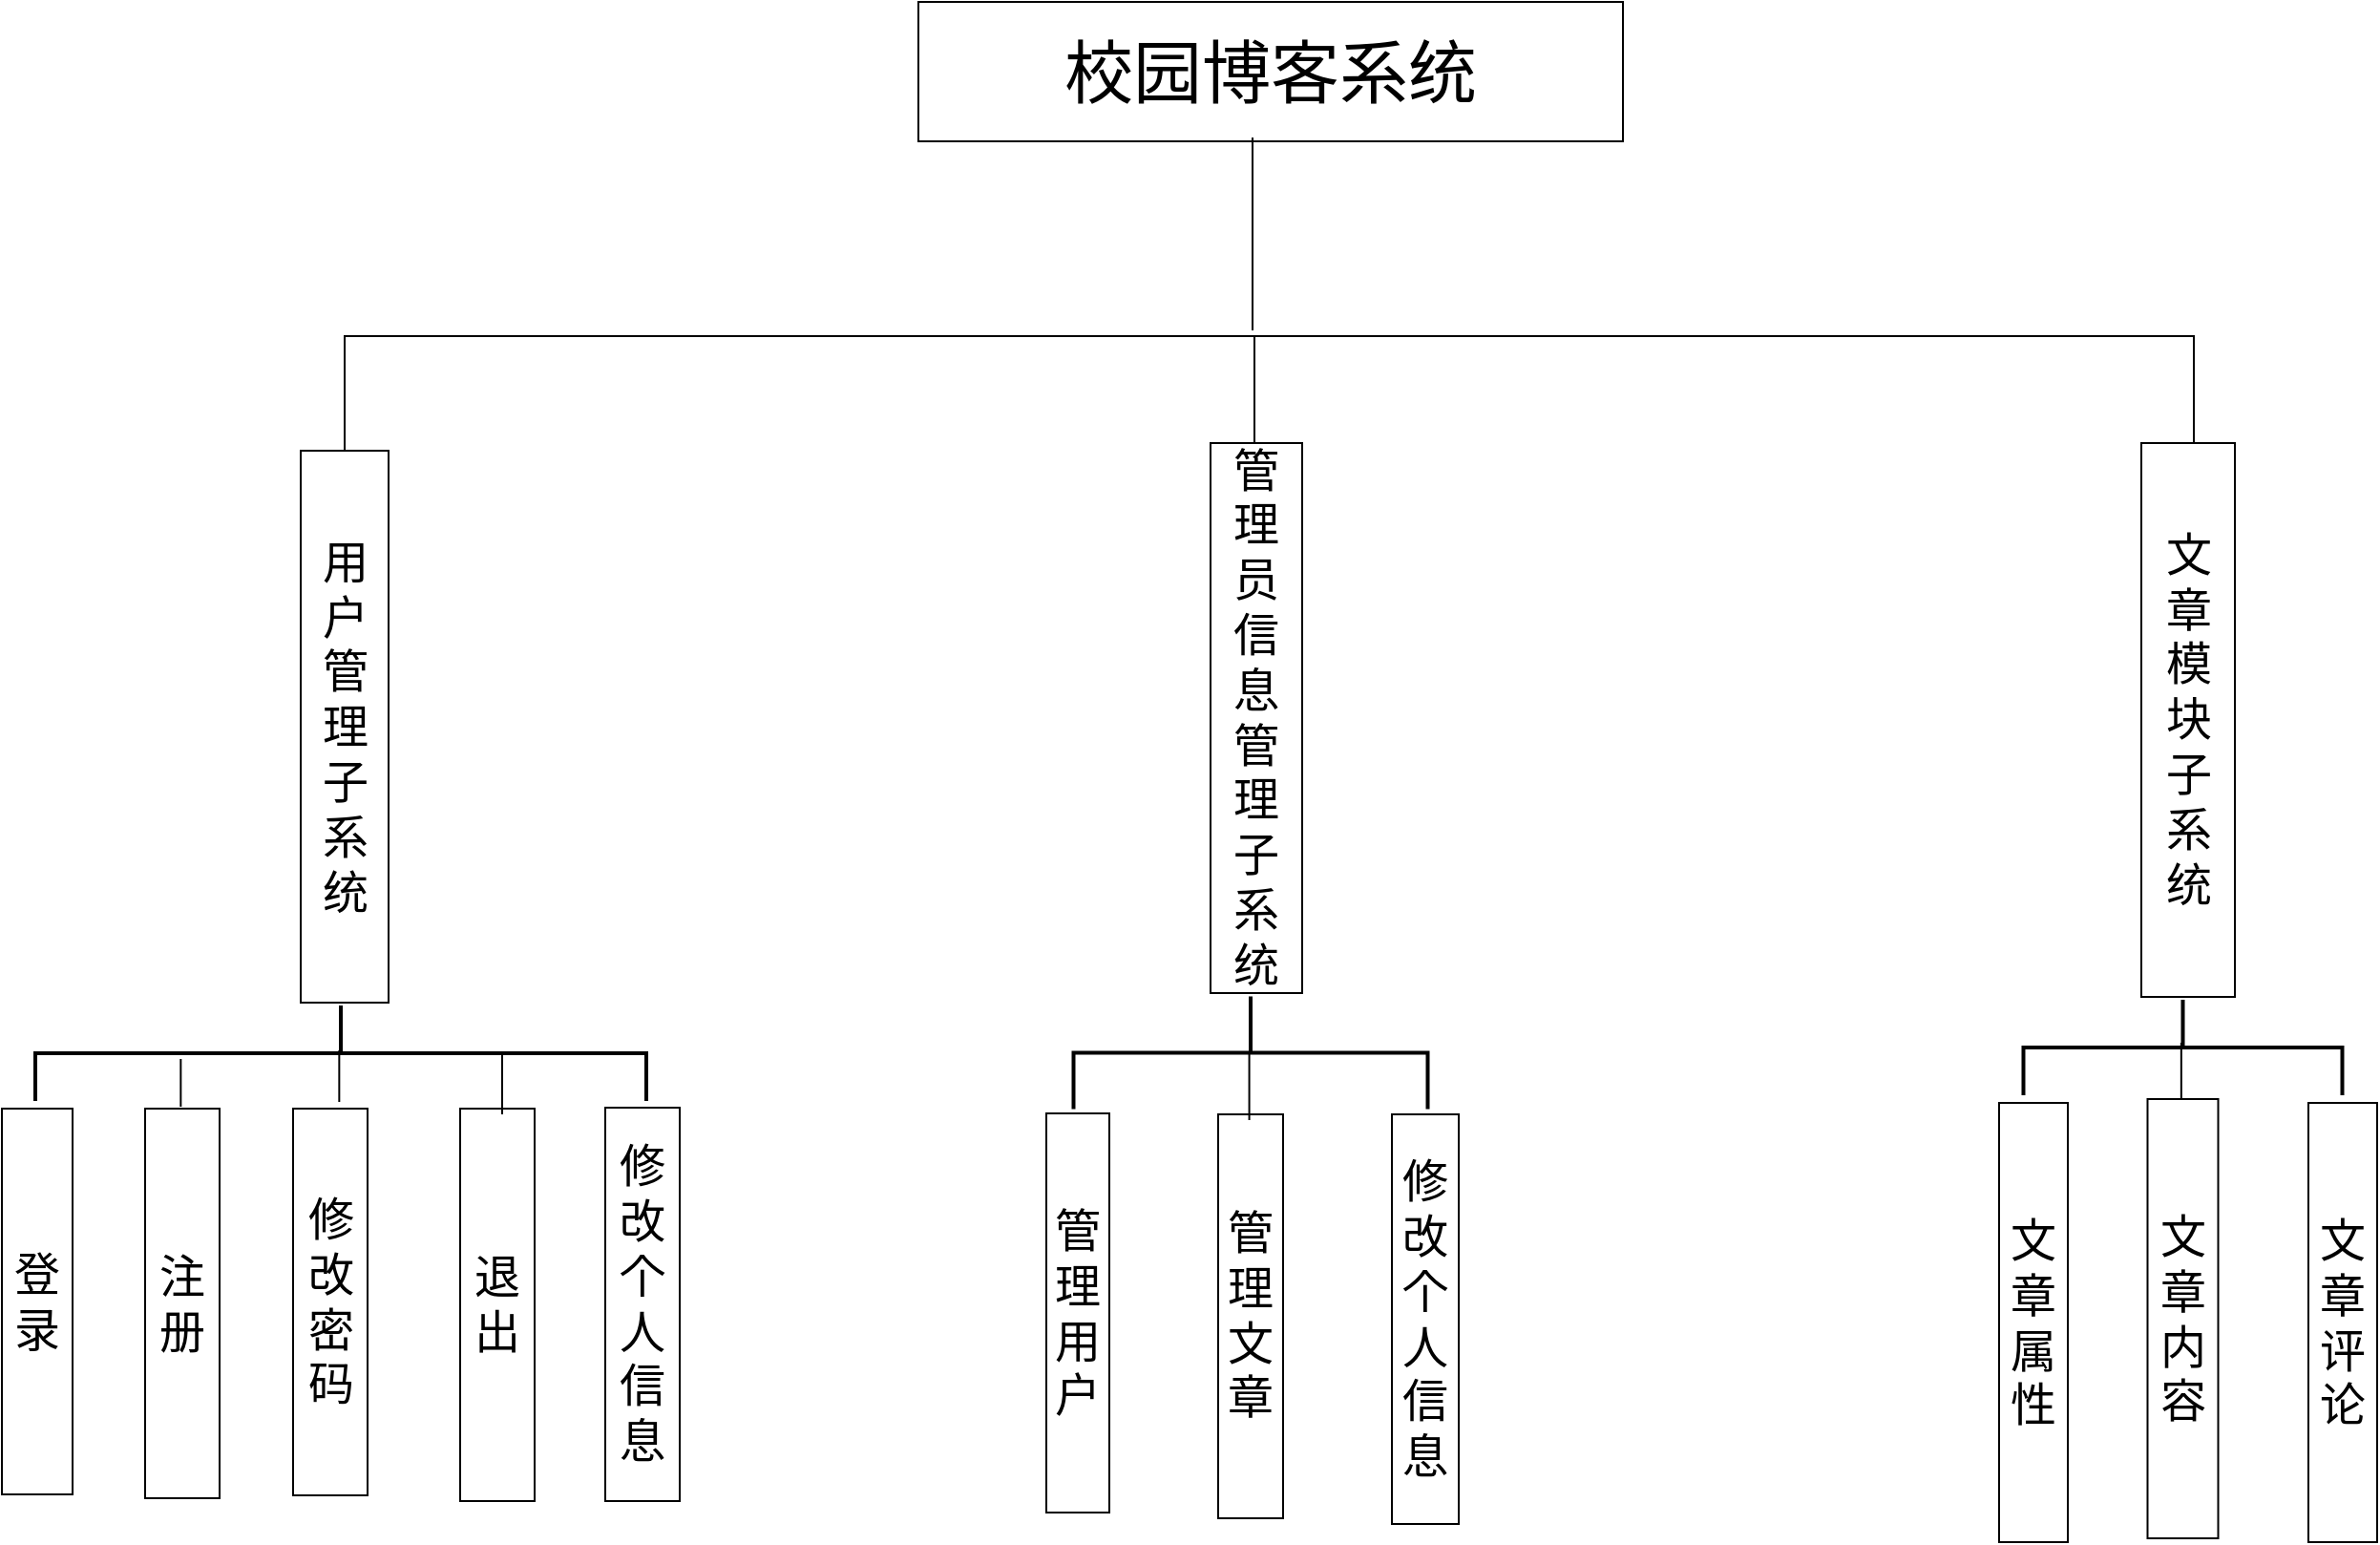 <mxfile version="15.2.7" type="device"><diagram name="Page-1" id="97916047-d0de-89f5-080d-49f4d83e522f"><mxGraphModel dx="1705" dy="1387" grid="0" gridSize="10" guides="1" tooltips="1" connect="1" arrows="1" fold="1" page="0" pageScale="1.5" pageWidth="3300" pageHeight="2339" background="none" math="0" shadow="0"><root><mxCell id="0"/><mxCell id="1" parent="0"/><mxCell id="74LWTpBd38tIOeMEVctL-55" value="&lt;font style=&quot;font-size: 36px&quot;&gt;校园博客系统&lt;/font&gt;" style="rounded=0;whiteSpace=wrap;html=1;" parent="1" vertex="1"><mxGeometry x="774" y="-131" width="369" height="73" as="geometry"/></mxCell><mxCell id="74LWTpBd38tIOeMEVctL-56" value="&lt;font style=&quot;font-size: 24px&quot;&gt;用户管理子系统&lt;/font&gt;" style="rounded=0;whiteSpace=wrap;html=1;" parent="1" vertex="1"><mxGeometry x="450.5" y="104" width="46" height="289" as="geometry"/></mxCell><mxCell id="74LWTpBd38tIOeMEVctL-59" value="&lt;font style=&quot;font-size: 24px&quot;&gt;管理员信息管理子系统&lt;/font&gt;" style="rounded=0;whiteSpace=wrap;html=1;fontSize=22;" parent="1" vertex="1"><mxGeometry x="927" y="100" width="48" height="288" as="geometry"/></mxCell><mxCell id="74LWTpBd38tIOeMEVctL-64" value="&lt;font style=&quot;font-size: 24px&quot;&gt;登&lt;br&gt;录&lt;/font&gt;" style="rounded=0;whiteSpace=wrap;html=1;" parent="1" vertex="1"><mxGeometry x="294" y="448.5" width="37" height="202" as="geometry"/></mxCell><mxCell id="74LWTpBd38tIOeMEVctL-65" value="&lt;font style=&quot;font-size: 24px&quot;&gt;注&lt;br&gt;册&lt;/font&gt;" style="rounded=0;whiteSpace=wrap;html=1;" parent="1" vertex="1"><mxGeometry x="369" y="448.5" width="39" height="204" as="geometry"/></mxCell><mxCell id="74LWTpBd38tIOeMEVctL-66" value="&lt;font style=&quot;font-size: 24px&quot;&gt;修&lt;br&gt;改&lt;br&gt;密&lt;br&gt;码&lt;/font&gt;" style="rounded=0;whiteSpace=wrap;html=1;" parent="1" vertex="1"><mxGeometry x="446.5" y="448.5" width="39" height="202.5" as="geometry"/></mxCell><mxCell id="74LWTpBd38tIOeMEVctL-68" value="&lt;font style=&quot;font-size: 24px&quot;&gt;退&lt;br&gt;出&lt;/font&gt;" style="rounded=0;whiteSpace=wrap;html=1;" parent="1" vertex="1"><mxGeometry x="534" y="448.5" width="39" height="205.5" as="geometry"/></mxCell><mxCell id="74LWTpBd38tIOeMEVctL-72" value="&lt;font style=&quot;font-size: 24px&quot;&gt;修&lt;br&gt;改&lt;br&gt;个&lt;br&gt;人&lt;br&gt;信&lt;br&gt;息&lt;/font&gt;" style="rounded=0;whiteSpace=wrap;html=1;" parent="1" vertex="1"><mxGeometry x="610" y="448" width="39" height="206" as="geometry"/></mxCell><mxCell id="74LWTpBd38tIOeMEVctL-80" value="&lt;font style=&quot;font-size: 24px&quot;&gt;管理用户&lt;/font&gt;" style="rounded=0;whiteSpace=wrap;html=1;" parent="1" vertex="1"><mxGeometry x="841" y="451" width="33" height="209" as="geometry"/></mxCell><mxCell id="74LWTpBd38tIOeMEVctL-81" value="&lt;font style=&quot;font-size: 24px&quot;&gt;管理文章&lt;/font&gt;" style="rounded=0;whiteSpace=wrap;html=1;" parent="1" vertex="1"><mxGeometry x="931" y="451.5" width="34" height="211.5" as="geometry"/></mxCell><mxCell id="74LWTpBd38tIOeMEVctL-82" value="&lt;font style=&quot;font-size: 24px&quot;&gt;修改个人信息&lt;/font&gt;" style="rounded=0;whiteSpace=wrap;html=1;" parent="1" vertex="1"><mxGeometry x="1022" y="451.5" width="35" height="214.5" as="geometry"/></mxCell><mxCell id="74LWTpBd38tIOeMEVctL-96" value="&lt;font style=&quot;font-size: 24px&quot;&gt;文章属性&lt;/font&gt;" style="rounded=0;whiteSpace=wrap;html=1;" parent="1" vertex="1"><mxGeometry x="1340" y="445.5" width="36" height="230" as="geometry"/></mxCell><mxCell id="74LWTpBd38tIOeMEVctL-97" value="&lt;font style=&quot;font-size: 24px&quot;&gt;文章内容&lt;/font&gt;" style="rounded=0;whiteSpace=wrap;html=1;" parent="1" vertex="1"><mxGeometry x="1417.75" y="443.5" width="37" height="230" as="geometry"/></mxCell><mxCell id="74LWTpBd38tIOeMEVctL-99" value="&lt;font style=&quot;font-size: 24px&quot;&gt;文章评论&lt;/font&gt;" style="rounded=0;whiteSpace=wrap;html=1;" parent="1" vertex="1"><mxGeometry x="1502" y="445.5" width="36" height="230" as="geometry"/></mxCell><mxCell id="74LWTpBd38tIOeMEVctL-111" value="" style="shape=partialRectangle;whiteSpace=wrap;html=1;bottom=1;right=1;left=1;top=0;fillColor=none;routingCenterX=-0.5;rotation=-180;" parent="1" vertex="1"><mxGeometry x="473.5" y="44" width="968.5" height="60" as="geometry"/></mxCell><mxCell id="74LWTpBd38tIOeMEVctL-114" value="" style="endArrow=none;html=1;" parent="1" edge="1"><mxGeometry width="50" height="50" relative="1" as="geometry"><mxPoint x="950" y="100" as="sourcePoint"/><mxPoint x="950" y="44" as="targetPoint"/></mxGeometry></mxCell><mxCell id="74LWTpBd38tIOeMEVctL-118" value="" style="endArrow=none;html=1;" parent="1" edge="1"><mxGeometry width="50" height="50" relative="1" as="geometry"><mxPoint x="949" y="41" as="sourcePoint"/><mxPoint x="949" y="-60" as="targetPoint"/></mxGeometry></mxCell><mxCell id="74LWTpBd38tIOeMEVctL-120" value="" style="endArrow=none;html=1;" parent="1" edge="1"><mxGeometry width="50" height="50" relative="1" as="geometry"><mxPoint x="470.67" y="445" as="sourcePoint"/><mxPoint x="470.67" y="418" as="targetPoint"/></mxGeometry></mxCell><mxCell id="t4rxhTqBXCkKFjZcggQ1-1" value="" style="strokeWidth=2;html=1;shape=mxgraph.flowchart.annotation_2;align=left;labelPosition=right;pointerEvents=1;rotation=90;" parent="1" vertex="1"><mxGeometry x="446.5" y="259.5" width="50" height="320" as="geometry"/></mxCell><mxCell id="t4rxhTqBXCkKFjZcggQ1-7" value="" style="strokeWidth=2;html=1;shape=mxgraph.flowchart.annotation_2;align=left;labelPosition=right;pointerEvents=1;rotation=90;" parent="1" vertex="1"><mxGeometry x="918.5" y="326.5" width="59" height="185.5" as="geometry"/></mxCell><mxCell id="t4rxhTqBXCkKFjZcggQ1-13" value="" style="strokeWidth=2;html=1;shape=mxgraph.flowchart.annotation_2;align=left;labelPosition=right;pointerEvents=1;rotation=90;" parent="1" vertex="1"><mxGeometry x="1411.25" y="333" width="50" height="167" as="geometry"/></mxCell><mxCell id="9CTsrfzYF9Yo60j-VvRx-5" value="" style="endArrow=none;html=1;" parent="1" edge="1"><mxGeometry width="50" height="50" relative="1" as="geometry"><mxPoint x="387.67" y="447.5" as="sourcePoint"/><mxPoint x="387.67" y="422.5" as="targetPoint"/></mxGeometry></mxCell><mxCell id="9CTsrfzYF9Yo60j-VvRx-7" value="" style="endArrow=none;html=1;" parent="1" edge="1"><mxGeometry width="50" height="50" relative="1" as="geometry"><mxPoint x="556" y="451.5" as="sourcePoint"/><mxPoint x="556" y="420.5" as="targetPoint"/></mxGeometry></mxCell><mxCell id="9CTsrfzYF9Yo60j-VvRx-9" value="" style="endArrow=none;html=1;" parent="1" edge="1"><mxGeometry width="50" height="50" relative="1" as="geometry"><mxPoint x="947.29" y="454.5" as="sourcePoint"/><mxPoint x="947.29" y="419.5" as="targetPoint"/></mxGeometry></mxCell><mxCell id="9CTsrfzYF9Yo60j-VvRx-10" value="" style="endArrow=none;html=1;" parent="1" edge="1"><mxGeometry width="50" height="50" relative="1" as="geometry"><mxPoint x="1435.42" y="444" as="sourcePoint"/><mxPoint x="1435.42" y="414" as="targetPoint"/></mxGeometry></mxCell><mxCell id="0145uropfTUfwnBiaiMP-7" value="&lt;font style=&quot;font-size: 24px&quot;&gt;文章模块子系统&lt;/font&gt;" style="rounded=0;whiteSpace=wrap;html=1;" parent="1" vertex="1"><mxGeometry x="1414.5" y="100" width="49" height="290" as="geometry"/></mxCell></root></mxGraphModel></diagram></mxfile>